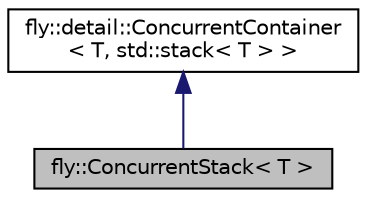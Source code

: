 digraph "fly::ConcurrentStack&lt; T &gt;"
{
 // LATEX_PDF_SIZE
  edge [fontname="Helvetica",fontsize="10",labelfontname="Helvetica",labelfontsize="10"];
  node [fontname="Helvetica",fontsize="10",shape=record];
  Node1 [label="fly::ConcurrentStack\< T \>",height=0.2,width=0.4,color="black", fillcolor="grey75", style="filled", fontcolor="black",tooltip=" "];
  Node2 -> Node1 [dir="back",color="midnightblue",fontsize="10",style="solid",fontname="Helvetica"];
  Node2 [label="fly::detail::ConcurrentContainer\l\< T, std::stack\< T \> \>",height=0.2,width=0.4,color="black", fillcolor="white", style="filled",URL="$classfly_1_1detail_1_1_concurrent_container.html",tooltip=" "];
}
